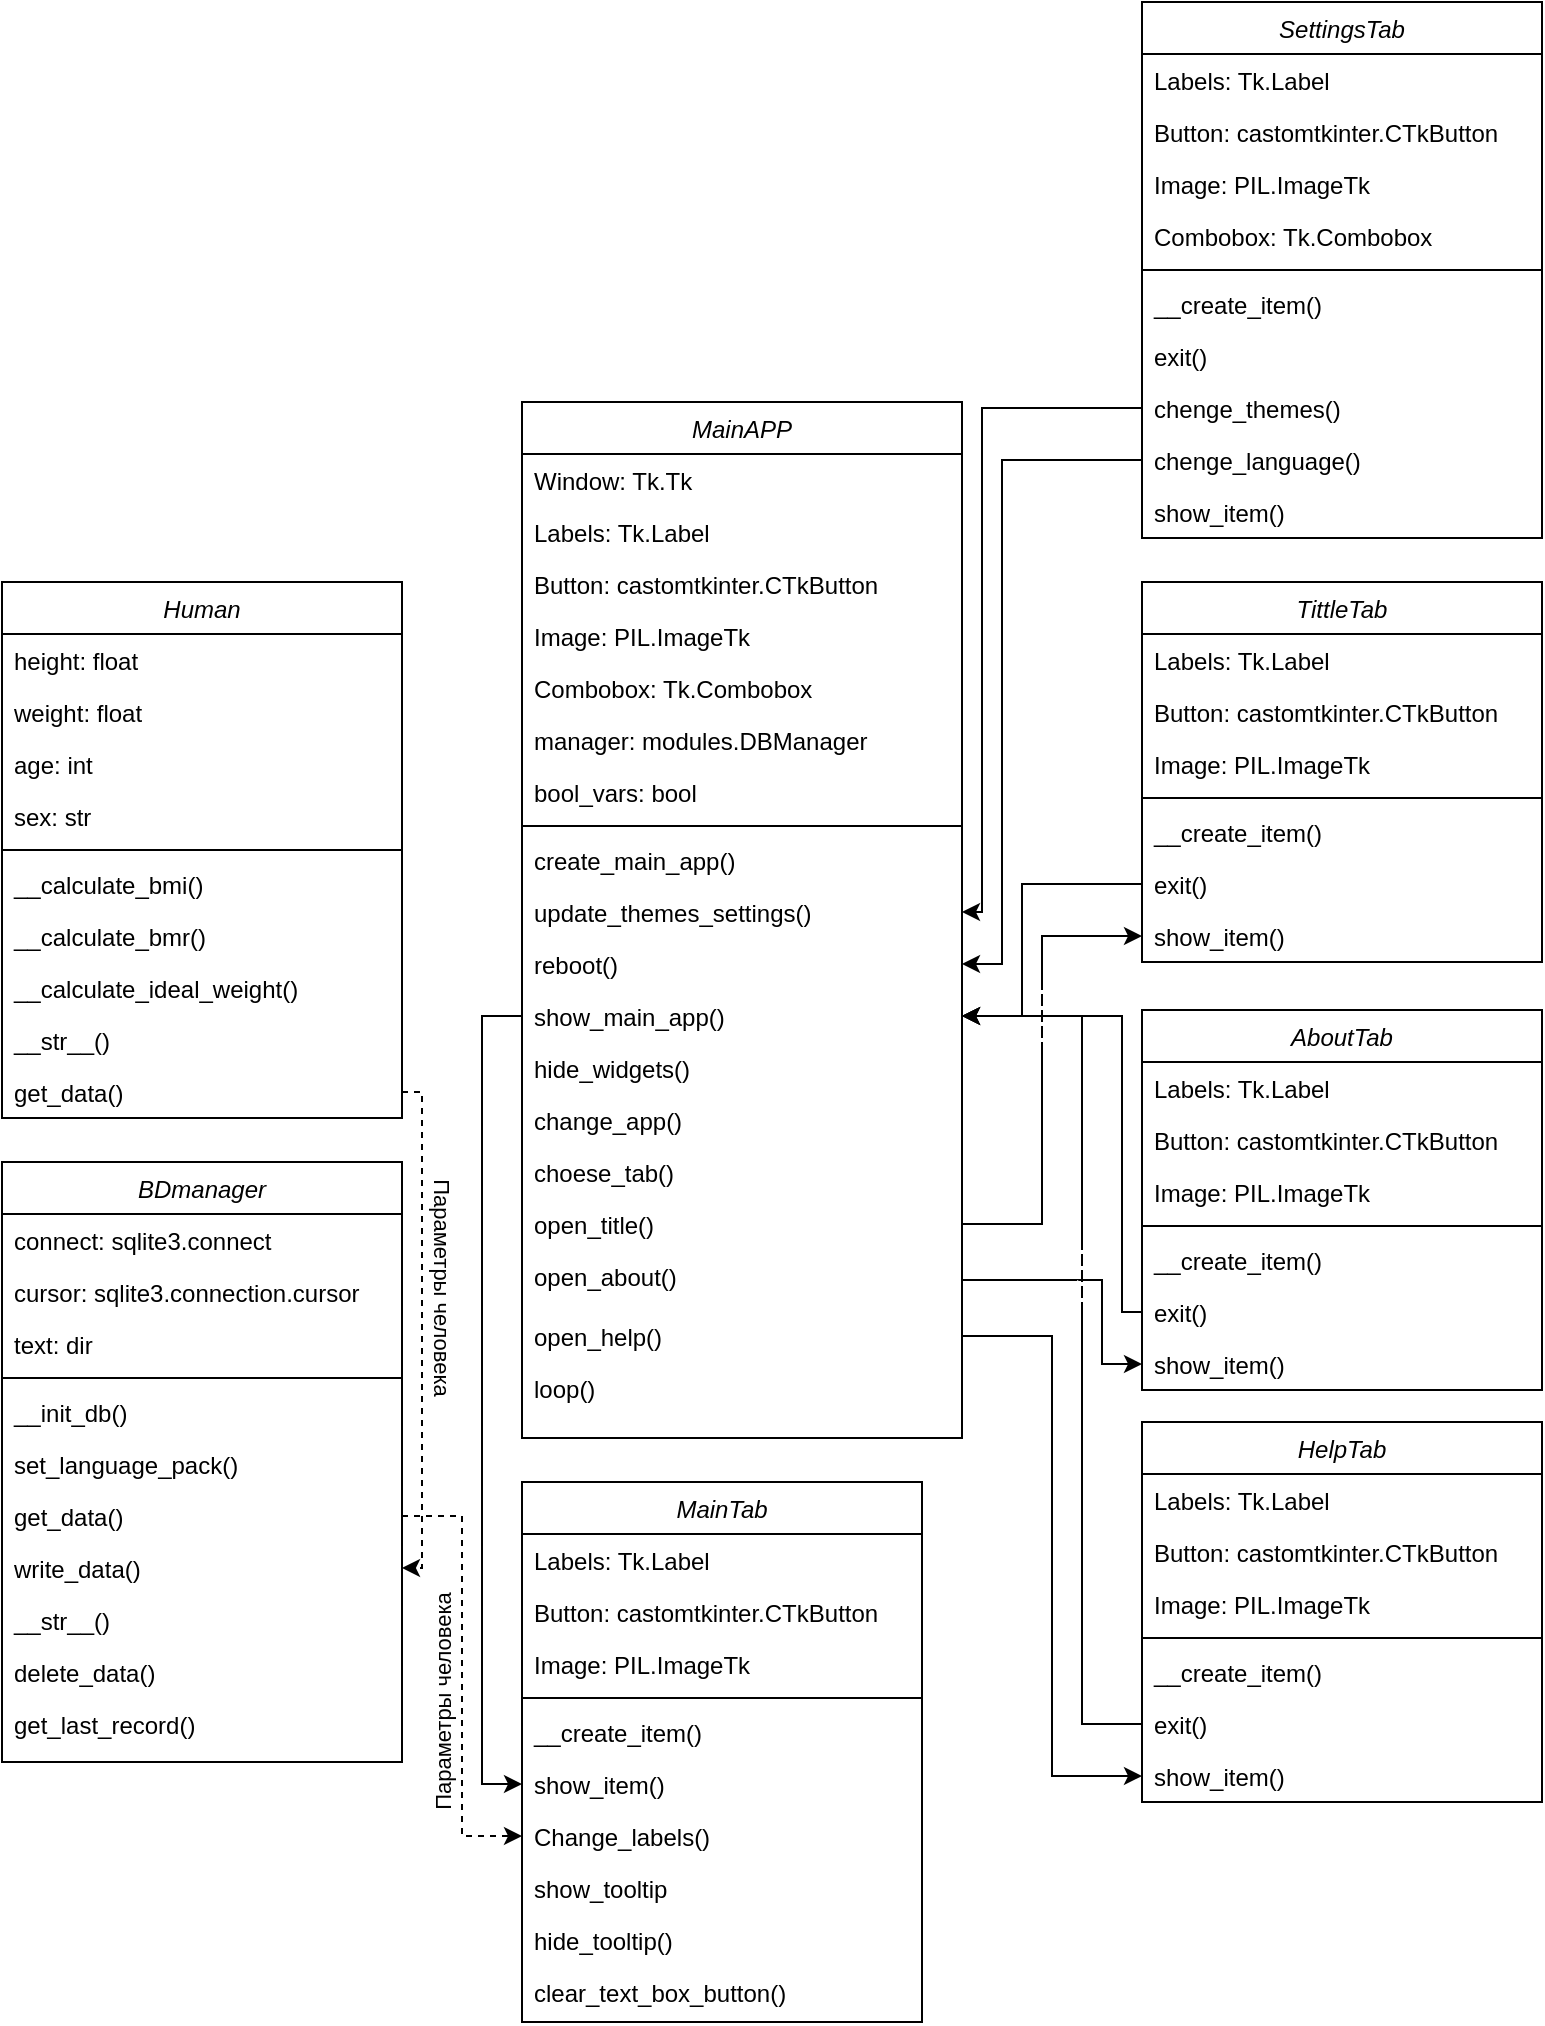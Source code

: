 <mxfile version="24.2.5" type="device">
  <diagram id="C5RBs43oDa-KdzZeNtuy" name="Page-1">
    <mxGraphModel dx="1083" dy="1849" grid="1" gridSize="10" guides="1" tooltips="1" connect="1" arrows="1" fold="1" page="1" pageScale="1" pageWidth="827" pageHeight="1169" math="0" shadow="0">
      <root>
        <mxCell id="WIyWlLk6GJQsqaUBKTNV-0" />
        <mxCell id="WIyWlLk6GJQsqaUBKTNV-1" parent="WIyWlLk6GJQsqaUBKTNV-0" />
        <mxCell id="zkfFHV4jXpPFQw0GAbJ--0" value="MainAPP" style="swimlane;fontStyle=2;align=center;verticalAlign=top;childLayout=stackLayout;horizontal=1;startSize=26;horizontalStack=0;resizeParent=1;resizeLast=0;collapsible=1;marginBottom=0;rounded=0;shadow=0;strokeWidth=1;" parent="WIyWlLk6GJQsqaUBKTNV-1" vertex="1">
          <mxGeometry x="260" width="220" height="518" as="geometry">
            <mxRectangle x="230" y="140" width="160" height="26" as="alternateBounds" />
          </mxGeometry>
        </mxCell>
        <mxCell id="zkfFHV4jXpPFQw0GAbJ--1" value="Window: Tk.Tk" style="text;align=left;verticalAlign=top;spacingLeft=4;spacingRight=4;overflow=hidden;rotatable=0;points=[[0,0.5],[1,0.5]];portConstraint=eastwest;" parent="zkfFHV4jXpPFQw0GAbJ--0" vertex="1">
          <mxGeometry y="26" width="220" height="26" as="geometry" />
        </mxCell>
        <mxCell id="eaKdndwy3galKlXVR0xb-123" value="Labels: Tk.Label" style="text;align=left;verticalAlign=top;spacingLeft=4;spacingRight=4;overflow=hidden;rotatable=0;points=[[0,0.5],[1,0.5]];portConstraint=eastwest;" vertex="1" parent="zkfFHV4jXpPFQw0GAbJ--0">
          <mxGeometry y="52" width="220" height="26" as="geometry" />
        </mxCell>
        <mxCell id="eaKdndwy3galKlXVR0xb-122" value="Button: castomtkinter.CTkButton" style="text;align=left;verticalAlign=top;spacingLeft=4;spacingRight=4;overflow=hidden;rotatable=0;points=[[0,0.5],[1,0.5]];portConstraint=eastwest;rounded=0;shadow=0;html=0;" vertex="1" parent="zkfFHV4jXpPFQw0GAbJ--0">
          <mxGeometry y="78" width="220" height="26" as="geometry" />
        </mxCell>
        <mxCell id="eaKdndwy3galKlXVR0xb-121" value="Image: PIL.ImageTk&#xa;" style="text;align=left;verticalAlign=top;spacingLeft=4;spacingRight=4;overflow=hidden;rotatable=0;points=[[0,0.5],[1,0.5]];portConstraint=eastwest;rounded=0;shadow=0;html=0;" vertex="1" parent="zkfFHV4jXpPFQw0GAbJ--0">
          <mxGeometry y="104" width="220" height="26" as="geometry" />
        </mxCell>
        <mxCell id="zkfFHV4jXpPFQw0GAbJ--3" value="Combobox: Tk.Combobox" style="text;align=left;verticalAlign=top;spacingLeft=4;spacingRight=4;overflow=hidden;rotatable=0;points=[[0,0.5],[1,0.5]];portConstraint=eastwest;rounded=0;shadow=0;html=0;" parent="zkfFHV4jXpPFQw0GAbJ--0" vertex="1">
          <mxGeometry y="130" width="220" height="26" as="geometry" />
        </mxCell>
        <mxCell id="eaKdndwy3galKlXVR0xb-124" value="manager: modules.DBManager" style="text;align=left;verticalAlign=top;spacingLeft=4;spacingRight=4;overflow=hidden;rotatable=0;points=[[0,0.5],[1,0.5]];portConstraint=eastwest;rounded=0;shadow=0;html=0;" vertex="1" parent="zkfFHV4jXpPFQw0GAbJ--0">
          <mxGeometry y="156" width="220" height="26" as="geometry" />
        </mxCell>
        <mxCell id="eaKdndwy3galKlXVR0xb-125" value="bool_vars: bool" style="text;align=left;verticalAlign=top;spacingLeft=4;spacingRight=4;overflow=hidden;rotatable=0;points=[[0,0.5],[1,0.5]];portConstraint=eastwest;rounded=0;shadow=0;html=0;" vertex="1" parent="zkfFHV4jXpPFQw0GAbJ--0">
          <mxGeometry y="182" width="220" height="26" as="geometry" />
        </mxCell>
        <mxCell id="zkfFHV4jXpPFQw0GAbJ--4" value="" style="line;html=1;strokeWidth=1;align=left;verticalAlign=middle;spacingTop=-1;spacingLeft=3;spacingRight=3;rotatable=0;labelPosition=right;points=[];portConstraint=eastwest;" parent="zkfFHV4jXpPFQw0GAbJ--0" vertex="1">
          <mxGeometry y="208" width="220" height="8" as="geometry" />
        </mxCell>
        <mxCell id="zkfFHV4jXpPFQw0GAbJ--5" value="create_main_app()" style="text;align=left;verticalAlign=top;spacingLeft=4;spacingRight=4;overflow=hidden;rotatable=0;points=[[0,0.5],[1,0.5]];portConstraint=eastwest;" parent="zkfFHV4jXpPFQw0GAbJ--0" vertex="1">
          <mxGeometry y="216" width="220" height="26" as="geometry" />
        </mxCell>
        <mxCell id="eaKdndwy3galKlXVR0xb-64" value="update_themes_settings()" style="text;align=left;verticalAlign=top;spacingLeft=4;spacingRight=4;overflow=hidden;rotatable=0;points=[[0,0.5],[1,0.5]];portConstraint=eastwest;" vertex="1" parent="zkfFHV4jXpPFQw0GAbJ--0">
          <mxGeometry y="242" width="220" height="26" as="geometry" />
        </mxCell>
        <mxCell id="eaKdndwy3galKlXVR0xb-66" value="reboot()" style="text;align=left;verticalAlign=top;spacingLeft=4;spacingRight=4;overflow=hidden;rotatable=0;points=[[0,0.5],[1,0.5]];portConstraint=eastwest;" vertex="1" parent="zkfFHV4jXpPFQw0GAbJ--0">
          <mxGeometry y="268" width="220" height="26" as="geometry" />
        </mxCell>
        <mxCell id="eaKdndwy3galKlXVR0xb-63" value="show_main_app()" style="text;align=left;verticalAlign=top;spacingLeft=4;spacingRight=4;overflow=hidden;rotatable=0;points=[[0,0.5],[1,0.5]];portConstraint=eastwest;" vertex="1" parent="zkfFHV4jXpPFQw0GAbJ--0">
          <mxGeometry y="294" width="220" height="26" as="geometry" />
        </mxCell>
        <mxCell id="eaKdndwy3galKlXVR0xb-65" value="hide_widgets()" style="text;align=left;verticalAlign=top;spacingLeft=4;spacingRight=4;overflow=hidden;rotatable=0;points=[[0,0.5],[1,0.5]];portConstraint=eastwest;" vertex="1" parent="zkfFHV4jXpPFQw0GAbJ--0">
          <mxGeometry y="320" width="220" height="26" as="geometry" />
        </mxCell>
        <mxCell id="eaKdndwy3galKlXVR0xb-67" value="change_app()" style="text;align=left;verticalAlign=top;spacingLeft=4;spacingRight=4;overflow=hidden;rotatable=0;points=[[0,0.5],[1,0.5]];portConstraint=eastwest;" vertex="1" parent="zkfFHV4jXpPFQw0GAbJ--0">
          <mxGeometry y="346" width="220" height="26" as="geometry" />
        </mxCell>
        <mxCell id="eaKdndwy3galKlXVR0xb-68" value="choese_tab()" style="text;align=left;verticalAlign=top;spacingLeft=4;spacingRight=4;overflow=hidden;rotatable=0;points=[[0,0.5],[1,0.5]];portConstraint=eastwest;" vertex="1" parent="zkfFHV4jXpPFQw0GAbJ--0">
          <mxGeometry y="372" width="220" height="26" as="geometry" />
        </mxCell>
        <mxCell id="eaKdndwy3galKlXVR0xb-69" value="open_title()" style="text;align=left;verticalAlign=top;spacingLeft=4;spacingRight=4;overflow=hidden;rotatable=0;points=[[0,0.5],[1,0.5]];portConstraint=eastwest;" vertex="1" parent="zkfFHV4jXpPFQw0GAbJ--0">
          <mxGeometry y="398" width="220" height="26" as="geometry" />
        </mxCell>
        <mxCell id="eaKdndwy3galKlXVR0xb-70" value="open_about()" style="text;align=left;verticalAlign=top;spacingLeft=4;spacingRight=4;overflow=hidden;rotatable=0;points=[[0,0.5],[1,0.5]];portConstraint=eastwest;" vertex="1" parent="zkfFHV4jXpPFQw0GAbJ--0">
          <mxGeometry y="424" width="220" height="30" as="geometry" />
        </mxCell>
        <mxCell id="eaKdndwy3galKlXVR0xb-71" value="open_help()" style="text;align=left;verticalAlign=top;spacingLeft=4;spacingRight=4;overflow=hidden;rotatable=0;points=[[0,0.5],[1,0.5]];portConstraint=eastwest;" vertex="1" parent="zkfFHV4jXpPFQw0GAbJ--0">
          <mxGeometry y="454" width="220" height="26" as="geometry" />
        </mxCell>
        <mxCell id="eaKdndwy3galKlXVR0xb-72" value="loop()" style="text;align=left;verticalAlign=top;spacingLeft=4;spacingRight=4;overflow=hidden;rotatable=0;points=[[0,0.5],[1,0.5]];portConstraint=eastwest;" vertex="1" parent="zkfFHV4jXpPFQw0GAbJ--0">
          <mxGeometry y="480" width="220" height="26" as="geometry" />
        </mxCell>
        <mxCell id="eaKdndwy3galKlXVR0xb-18" value="AboutTab&#xa;" style="swimlane;fontStyle=2;align=center;verticalAlign=top;childLayout=stackLayout;horizontal=1;startSize=26;horizontalStack=0;resizeParent=1;resizeLast=0;collapsible=1;marginBottom=0;rounded=0;shadow=0;strokeWidth=1;" vertex="1" parent="WIyWlLk6GJQsqaUBKTNV-1">
          <mxGeometry x="570" y="304" width="200" height="190" as="geometry">
            <mxRectangle x="230" y="140" width="160" height="26" as="alternateBounds" />
          </mxGeometry>
        </mxCell>
        <mxCell id="eaKdndwy3galKlXVR0xb-19" value="Labels: Tk.Label" style="text;align=left;verticalAlign=top;spacingLeft=4;spacingRight=4;overflow=hidden;rotatable=0;points=[[0,0.5],[1,0.5]];portConstraint=eastwest;" vertex="1" parent="eaKdndwy3galKlXVR0xb-18">
          <mxGeometry y="26" width="200" height="26" as="geometry" />
        </mxCell>
        <mxCell id="eaKdndwy3galKlXVR0xb-20" value="Button: castomtkinter.CTkButton" style="text;align=left;verticalAlign=top;spacingLeft=4;spacingRight=4;overflow=hidden;rotatable=0;points=[[0,0.5],[1,0.5]];portConstraint=eastwest;rounded=0;shadow=0;html=0;" vertex="1" parent="eaKdndwy3galKlXVR0xb-18">
          <mxGeometry y="52" width="200" height="26" as="geometry" />
        </mxCell>
        <mxCell id="eaKdndwy3galKlXVR0xb-21" value="Image: PIL.ImageTk&#xa;" style="text;align=left;verticalAlign=top;spacingLeft=4;spacingRight=4;overflow=hidden;rotatable=0;points=[[0,0.5],[1,0.5]];portConstraint=eastwest;rounded=0;shadow=0;html=0;" vertex="1" parent="eaKdndwy3galKlXVR0xb-18">
          <mxGeometry y="78" width="200" height="26" as="geometry" />
        </mxCell>
        <mxCell id="eaKdndwy3galKlXVR0xb-22" value="" style="line;html=1;strokeWidth=1;align=left;verticalAlign=middle;spacingTop=-1;spacingLeft=3;spacingRight=3;rotatable=0;labelPosition=right;points=[];portConstraint=eastwest;" vertex="1" parent="eaKdndwy3galKlXVR0xb-18">
          <mxGeometry y="104" width="200" height="8" as="geometry" />
        </mxCell>
        <mxCell id="eaKdndwy3galKlXVR0xb-23" value="__create_item()" style="text;align=left;verticalAlign=top;spacingLeft=4;spacingRight=4;overflow=hidden;rotatable=0;points=[[0,0.5],[1,0.5]];portConstraint=eastwest;" vertex="1" parent="eaKdndwy3galKlXVR0xb-18">
          <mxGeometry y="112" width="200" height="26" as="geometry" />
        </mxCell>
        <mxCell id="eaKdndwy3galKlXVR0xb-32" value="exit()" style="text;align=left;verticalAlign=top;spacingLeft=4;spacingRight=4;overflow=hidden;rotatable=0;points=[[0,0.5],[1,0.5]];portConstraint=eastwest;" vertex="1" parent="eaKdndwy3galKlXVR0xb-18">
          <mxGeometry y="138" width="200" height="26" as="geometry" />
        </mxCell>
        <mxCell id="eaKdndwy3galKlXVR0xb-30" value="show_item()" style="text;align=left;verticalAlign=top;spacingLeft=4;spacingRight=4;overflow=hidden;rotatable=0;points=[[0,0.5],[1,0.5]];portConstraint=eastwest;" vertex="1" parent="eaKdndwy3galKlXVR0xb-18">
          <mxGeometry y="164" width="200" height="26" as="geometry" />
        </mxCell>
        <mxCell id="eaKdndwy3galKlXVR0xb-33" value="HelpTab" style="swimlane;fontStyle=2;align=center;verticalAlign=top;childLayout=stackLayout;horizontal=1;startSize=26;horizontalStack=0;resizeParent=1;resizeLast=0;collapsible=1;marginBottom=0;rounded=0;shadow=0;strokeWidth=1;" vertex="1" parent="WIyWlLk6GJQsqaUBKTNV-1">
          <mxGeometry x="570" y="510" width="200" height="190" as="geometry">
            <mxRectangle x="230" y="140" width="160" height="26" as="alternateBounds" />
          </mxGeometry>
        </mxCell>
        <mxCell id="eaKdndwy3galKlXVR0xb-34" value="Labels: Tk.Label" style="text;align=left;verticalAlign=top;spacingLeft=4;spacingRight=4;overflow=hidden;rotatable=0;points=[[0,0.5],[1,0.5]];portConstraint=eastwest;" vertex="1" parent="eaKdndwy3galKlXVR0xb-33">
          <mxGeometry y="26" width="200" height="26" as="geometry" />
        </mxCell>
        <mxCell id="eaKdndwy3galKlXVR0xb-35" value="Button: castomtkinter.CTkButton" style="text;align=left;verticalAlign=top;spacingLeft=4;spacingRight=4;overflow=hidden;rotatable=0;points=[[0,0.5],[1,0.5]];portConstraint=eastwest;rounded=0;shadow=0;html=0;" vertex="1" parent="eaKdndwy3galKlXVR0xb-33">
          <mxGeometry y="52" width="200" height="26" as="geometry" />
        </mxCell>
        <mxCell id="eaKdndwy3galKlXVR0xb-36" value="Image: PIL.ImageTk&#xa;" style="text;align=left;verticalAlign=top;spacingLeft=4;spacingRight=4;overflow=hidden;rotatable=0;points=[[0,0.5],[1,0.5]];portConstraint=eastwest;rounded=0;shadow=0;html=0;" vertex="1" parent="eaKdndwy3galKlXVR0xb-33">
          <mxGeometry y="78" width="200" height="26" as="geometry" />
        </mxCell>
        <mxCell id="eaKdndwy3galKlXVR0xb-37" value="" style="line;html=1;strokeWidth=1;align=left;verticalAlign=middle;spacingTop=-1;spacingLeft=3;spacingRight=3;rotatable=0;labelPosition=right;points=[];portConstraint=eastwest;" vertex="1" parent="eaKdndwy3galKlXVR0xb-33">
          <mxGeometry y="104" width="200" height="8" as="geometry" />
        </mxCell>
        <mxCell id="eaKdndwy3galKlXVR0xb-38" value="__create_item()" style="text;align=left;verticalAlign=top;spacingLeft=4;spacingRight=4;overflow=hidden;rotatable=0;points=[[0,0.5],[1,0.5]];portConstraint=eastwest;" vertex="1" parent="eaKdndwy3galKlXVR0xb-33">
          <mxGeometry y="112" width="200" height="26" as="geometry" />
        </mxCell>
        <mxCell id="eaKdndwy3galKlXVR0xb-40" value="exit()" style="text;align=left;verticalAlign=top;spacingLeft=4;spacingRight=4;overflow=hidden;rotatable=0;points=[[0,0.5],[1,0.5]];portConstraint=eastwest;" vertex="1" parent="eaKdndwy3galKlXVR0xb-33">
          <mxGeometry y="138" width="200" height="26" as="geometry" />
        </mxCell>
        <mxCell id="eaKdndwy3galKlXVR0xb-39" value="show_item()" style="text;align=left;verticalAlign=top;spacingLeft=4;spacingRight=4;overflow=hidden;rotatable=0;points=[[0,0.5],[1,0.5]];portConstraint=eastwest;" vertex="1" parent="eaKdndwy3galKlXVR0xb-33">
          <mxGeometry y="164" width="200" height="26" as="geometry" />
        </mxCell>
        <mxCell id="eaKdndwy3galKlXVR0xb-41" value="TittleTab" style="swimlane;fontStyle=2;align=center;verticalAlign=top;childLayout=stackLayout;horizontal=1;startSize=26;horizontalStack=0;resizeParent=1;resizeLast=0;collapsible=1;marginBottom=0;rounded=0;shadow=0;strokeWidth=1;" vertex="1" parent="WIyWlLk6GJQsqaUBKTNV-1">
          <mxGeometry x="570" y="90" width="200" height="190" as="geometry">
            <mxRectangle x="230" y="140" width="160" height="26" as="alternateBounds" />
          </mxGeometry>
        </mxCell>
        <mxCell id="eaKdndwy3galKlXVR0xb-42" value="Labels: Tk.Label" style="text;align=left;verticalAlign=top;spacingLeft=4;spacingRight=4;overflow=hidden;rotatable=0;points=[[0,0.5],[1,0.5]];portConstraint=eastwest;" vertex="1" parent="eaKdndwy3galKlXVR0xb-41">
          <mxGeometry y="26" width="200" height="26" as="geometry" />
        </mxCell>
        <mxCell id="eaKdndwy3galKlXVR0xb-43" value="Button: castomtkinter.CTkButton" style="text;align=left;verticalAlign=top;spacingLeft=4;spacingRight=4;overflow=hidden;rotatable=0;points=[[0,0.5],[1,0.5]];portConstraint=eastwest;rounded=0;shadow=0;html=0;" vertex="1" parent="eaKdndwy3galKlXVR0xb-41">
          <mxGeometry y="52" width="200" height="26" as="geometry" />
        </mxCell>
        <mxCell id="eaKdndwy3galKlXVR0xb-44" value="Image: PIL.ImageTk&#xa;" style="text;align=left;verticalAlign=top;spacingLeft=4;spacingRight=4;overflow=hidden;rotatable=0;points=[[0,0.5],[1,0.5]];portConstraint=eastwest;rounded=0;shadow=0;html=0;" vertex="1" parent="eaKdndwy3galKlXVR0xb-41">
          <mxGeometry y="78" width="200" height="26" as="geometry" />
        </mxCell>
        <mxCell id="eaKdndwy3galKlXVR0xb-45" value="" style="line;html=1;strokeWidth=1;align=left;verticalAlign=middle;spacingTop=-1;spacingLeft=3;spacingRight=3;rotatable=0;labelPosition=right;points=[];portConstraint=eastwest;" vertex="1" parent="eaKdndwy3galKlXVR0xb-41">
          <mxGeometry y="104" width="200" height="8" as="geometry" />
        </mxCell>
        <mxCell id="eaKdndwy3galKlXVR0xb-46" value="__create_item()" style="text;align=left;verticalAlign=top;spacingLeft=4;spacingRight=4;overflow=hidden;rotatable=0;points=[[0,0.5],[1,0.5]];portConstraint=eastwest;" vertex="1" parent="eaKdndwy3galKlXVR0xb-41">
          <mxGeometry y="112" width="200" height="26" as="geometry" />
        </mxCell>
        <mxCell id="eaKdndwy3galKlXVR0xb-48" value="exit()" style="text;align=left;verticalAlign=top;spacingLeft=4;spacingRight=4;overflow=hidden;rotatable=0;points=[[0,0.5],[1,0.5]];portConstraint=eastwest;" vertex="1" parent="eaKdndwy3galKlXVR0xb-41">
          <mxGeometry y="138" width="200" height="26" as="geometry" />
        </mxCell>
        <mxCell id="eaKdndwy3galKlXVR0xb-47" value="show_item()" style="text;align=left;verticalAlign=top;spacingLeft=4;spacingRight=4;overflow=hidden;rotatable=0;points=[[0,0.5],[1,0.5]];portConstraint=eastwest;" vertex="1" parent="eaKdndwy3galKlXVR0xb-41">
          <mxGeometry y="164" width="200" height="26" as="geometry" />
        </mxCell>
        <mxCell id="eaKdndwy3galKlXVR0xb-49" value="MainTab&#xa;" style="swimlane;fontStyle=2;align=center;verticalAlign=top;childLayout=stackLayout;horizontal=1;startSize=26;horizontalStack=0;resizeParent=1;resizeLast=0;collapsible=1;marginBottom=0;rounded=0;shadow=0;strokeWidth=1;" vertex="1" parent="WIyWlLk6GJQsqaUBKTNV-1">
          <mxGeometry x="260" y="540" width="200" height="270" as="geometry">
            <mxRectangle x="230" y="140" width="160" height="26" as="alternateBounds" />
          </mxGeometry>
        </mxCell>
        <mxCell id="eaKdndwy3galKlXVR0xb-50" value="Labels: Tk.Label" style="text;align=left;verticalAlign=top;spacingLeft=4;spacingRight=4;overflow=hidden;rotatable=0;points=[[0,0.5],[1,0.5]];portConstraint=eastwest;" vertex="1" parent="eaKdndwy3galKlXVR0xb-49">
          <mxGeometry y="26" width="200" height="26" as="geometry" />
        </mxCell>
        <mxCell id="eaKdndwy3galKlXVR0xb-51" value="Button: castomtkinter.CTkButton" style="text;align=left;verticalAlign=top;spacingLeft=4;spacingRight=4;overflow=hidden;rotatable=0;points=[[0,0.5],[1,0.5]];portConstraint=eastwest;rounded=0;shadow=0;html=0;" vertex="1" parent="eaKdndwy3galKlXVR0xb-49">
          <mxGeometry y="52" width="200" height="26" as="geometry" />
        </mxCell>
        <mxCell id="eaKdndwy3galKlXVR0xb-52" value="Image: PIL.ImageTk&#xa;" style="text;align=left;verticalAlign=top;spacingLeft=4;spacingRight=4;overflow=hidden;rotatable=0;points=[[0,0.5],[1,0.5]];portConstraint=eastwest;rounded=0;shadow=0;html=0;" vertex="1" parent="eaKdndwy3galKlXVR0xb-49">
          <mxGeometry y="78" width="200" height="26" as="geometry" />
        </mxCell>
        <mxCell id="eaKdndwy3galKlXVR0xb-53" value="" style="line;html=1;strokeWidth=1;align=left;verticalAlign=middle;spacingTop=-1;spacingLeft=3;spacingRight=3;rotatable=0;labelPosition=right;points=[];portConstraint=eastwest;" vertex="1" parent="eaKdndwy3galKlXVR0xb-49">
          <mxGeometry y="104" width="200" height="8" as="geometry" />
        </mxCell>
        <mxCell id="eaKdndwy3galKlXVR0xb-54" value="__create_item()" style="text;align=left;verticalAlign=top;spacingLeft=4;spacingRight=4;overflow=hidden;rotatable=0;points=[[0,0.5],[1,0.5]];portConstraint=eastwest;" vertex="1" parent="eaKdndwy3galKlXVR0xb-49">
          <mxGeometry y="112" width="200" height="26" as="geometry" />
        </mxCell>
        <mxCell id="eaKdndwy3galKlXVR0xb-55" value="show_item()" style="text;align=left;verticalAlign=top;spacingLeft=4;spacingRight=4;overflow=hidden;rotatable=0;points=[[0,0.5],[1,0.5]];portConstraint=eastwest;" vertex="1" parent="eaKdndwy3galKlXVR0xb-49">
          <mxGeometry y="138" width="200" height="26" as="geometry" />
        </mxCell>
        <mxCell id="eaKdndwy3galKlXVR0xb-57" value="Change_labels()&#xa;" style="text;align=left;verticalAlign=top;spacingLeft=4;spacingRight=4;overflow=hidden;rotatable=0;points=[[0,0.5],[1,0.5]];portConstraint=eastwest;" vertex="1" parent="eaKdndwy3galKlXVR0xb-49">
          <mxGeometry y="164" width="200" height="26" as="geometry" />
        </mxCell>
        <mxCell id="eaKdndwy3galKlXVR0xb-58" value="show_tooltip" style="text;align=left;verticalAlign=top;spacingLeft=4;spacingRight=4;overflow=hidden;rotatable=0;points=[[0,0.5],[1,0.5]];portConstraint=eastwest;" vertex="1" parent="eaKdndwy3galKlXVR0xb-49">
          <mxGeometry y="190" width="200" height="26" as="geometry" />
        </mxCell>
        <mxCell id="eaKdndwy3galKlXVR0xb-59" value="hide_tooltip()&#xa;" style="text;align=left;verticalAlign=top;spacingLeft=4;spacingRight=4;overflow=hidden;rotatable=0;points=[[0,0.5],[1,0.5]];portConstraint=eastwest;" vertex="1" parent="eaKdndwy3galKlXVR0xb-49">
          <mxGeometry y="216" width="200" height="26" as="geometry" />
        </mxCell>
        <mxCell id="eaKdndwy3galKlXVR0xb-60" value="clear_text_box_button()&#xa;" style="text;align=left;verticalAlign=top;spacingLeft=4;spacingRight=4;overflow=hidden;rotatable=0;points=[[0,0.5],[1,0.5]];portConstraint=eastwest;" vertex="1" parent="eaKdndwy3galKlXVR0xb-49">
          <mxGeometry y="242" width="200" height="26" as="geometry" />
        </mxCell>
        <mxCell id="eaKdndwy3galKlXVR0xb-78" style="edgeStyle=orthogonalEdgeStyle;rounded=0;orthogonalLoop=1;jettySize=auto;html=1;exitX=0;exitY=0.5;exitDx=0;exitDy=0;entryX=0;entryY=0.5;entryDx=0;entryDy=0;" edge="1" parent="WIyWlLk6GJQsqaUBKTNV-1" source="eaKdndwy3galKlXVR0xb-63" target="eaKdndwy3galKlXVR0xb-55">
          <mxGeometry relative="1" as="geometry" />
        </mxCell>
        <mxCell id="eaKdndwy3galKlXVR0xb-84" style="edgeStyle=orthogonalEdgeStyle;rounded=0;orthogonalLoop=1;jettySize=auto;html=1;exitX=1;exitY=0.5;exitDx=0;exitDy=0;entryX=0;entryY=0.5;entryDx=0;entryDy=0;" edge="1" parent="WIyWlLk6GJQsqaUBKTNV-1" source="eaKdndwy3galKlXVR0xb-71" target="eaKdndwy3galKlXVR0xb-39">
          <mxGeometry relative="1" as="geometry" />
        </mxCell>
        <mxCell id="eaKdndwy3galKlXVR0xb-93" style="edgeStyle=orthogonalEdgeStyle;rounded=0;orthogonalLoop=1;jettySize=auto;html=1;exitX=1;exitY=0.5;exitDx=0;exitDy=0;entryX=0;entryY=0.5;entryDx=0;entryDy=0;" edge="1" parent="WIyWlLk6GJQsqaUBKTNV-1" source="eaKdndwy3galKlXVR0xb-70" target="eaKdndwy3galKlXVR0xb-30">
          <mxGeometry relative="1" as="geometry">
            <Array as="points">
              <mxPoint x="550" y="439" />
              <mxPoint x="550" y="481" />
            </Array>
          </mxGeometry>
        </mxCell>
        <mxCell id="eaKdndwy3galKlXVR0xb-101" value="" style="endArrow=none;dashed=1;html=1;dashPattern=1 3;strokeWidth=2;rounded=0;strokeColor=#ffffff;" edge="1" parent="WIyWlLk6GJQsqaUBKTNV-1">
          <mxGeometry width="50" height="50" relative="1" as="geometry">
            <mxPoint x="520" y="336" as="sourcePoint" />
            <mxPoint x="520" y="306" as="targetPoint" />
          </mxGeometry>
        </mxCell>
        <mxCell id="eaKdndwy3galKlXVR0xb-102" value="" style="endArrow=none;dashed=1;html=1;dashPattern=1 3;strokeWidth=2;rounded=0;strokeColor=#ffffff;" edge="1" parent="WIyWlLk6GJQsqaUBKTNV-1">
          <mxGeometry width="50" height="50" relative="1" as="geometry">
            <mxPoint x="540" y="468" as="sourcePoint" />
            <mxPoint x="540" y="438" as="targetPoint" />
            <Array as="points">
              <mxPoint x="530" y="450" />
            </Array>
          </mxGeometry>
        </mxCell>
        <mxCell id="eaKdndwy3galKlXVR0xb-112" value="SettingsTab" style="swimlane;fontStyle=2;align=center;verticalAlign=top;childLayout=stackLayout;horizontal=1;startSize=26;horizontalStack=0;resizeParent=1;resizeLast=0;collapsible=1;marginBottom=0;rounded=0;shadow=0;strokeWidth=1;" vertex="1" parent="WIyWlLk6GJQsqaUBKTNV-1">
          <mxGeometry x="570" y="-200" width="200" height="268" as="geometry">
            <mxRectangle x="230" y="140" width="160" height="26" as="alternateBounds" />
          </mxGeometry>
        </mxCell>
        <mxCell id="eaKdndwy3galKlXVR0xb-113" value="Labels: Tk.Label" style="text;align=left;verticalAlign=top;spacingLeft=4;spacingRight=4;overflow=hidden;rotatable=0;points=[[0,0.5],[1,0.5]];portConstraint=eastwest;" vertex="1" parent="eaKdndwy3galKlXVR0xb-112">
          <mxGeometry y="26" width="200" height="26" as="geometry" />
        </mxCell>
        <mxCell id="eaKdndwy3galKlXVR0xb-114" value="Button: castomtkinter.CTkButton" style="text;align=left;verticalAlign=top;spacingLeft=4;spacingRight=4;overflow=hidden;rotatable=0;points=[[0,0.5],[1,0.5]];portConstraint=eastwest;rounded=0;shadow=0;html=0;" vertex="1" parent="eaKdndwy3galKlXVR0xb-112">
          <mxGeometry y="52" width="200" height="26" as="geometry" />
        </mxCell>
        <mxCell id="eaKdndwy3galKlXVR0xb-115" value="Image: PIL.ImageTk&#xa;" style="text;align=left;verticalAlign=top;spacingLeft=4;spacingRight=4;overflow=hidden;rotatable=0;points=[[0,0.5],[1,0.5]];portConstraint=eastwest;rounded=0;shadow=0;html=0;" vertex="1" parent="eaKdndwy3galKlXVR0xb-112">
          <mxGeometry y="78" width="200" height="26" as="geometry" />
        </mxCell>
        <mxCell id="eaKdndwy3galKlXVR0xb-134" value="Combobox: Tk.Combobox" style="text;align=left;verticalAlign=top;spacingLeft=4;spacingRight=4;overflow=hidden;rotatable=0;points=[[0,0.5],[1,0.5]];portConstraint=eastwest;rounded=0;shadow=0;html=0;" vertex="1" parent="eaKdndwy3galKlXVR0xb-112">
          <mxGeometry y="104" width="200" height="26" as="geometry" />
        </mxCell>
        <mxCell id="eaKdndwy3galKlXVR0xb-116" value="" style="line;html=1;strokeWidth=1;align=left;verticalAlign=middle;spacingTop=-1;spacingLeft=3;spacingRight=3;rotatable=0;labelPosition=right;points=[];portConstraint=eastwest;" vertex="1" parent="eaKdndwy3galKlXVR0xb-112">
          <mxGeometry y="130" width="200" height="8" as="geometry" />
        </mxCell>
        <mxCell id="eaKdndwy3galKlXVR0xb-117" value="__create_item()" style="text;align=left;verticalAlign=top;spacingLeft=4;spacingRight=4;overflow=hidden;rotatable=0;points=[[0,0.5],[1,0.5]];portConstraint=eastwest;" vertex="1" parent="eaKdndwy3galKlXVR0xb-112">
          <mxGeometry y="138" width="200" height="26" as="geometry" />
        </mxCell>
        <mxCell id="eaKdndwy3galKlXVR0xb-119" value="exit()" style="text;align=left;verticalAlign=top;spacingLeft=4;spacingRight=4;overflow=hidden;rotatable=0;points=[[0,0.5],[1,0.5]];portConstraint=eastwest;" vertex="1" parent="eaKdndwy3galKlXVR0xb-112">
          <mxGeometry y="164" width="200" height="26" as="geometry" />
        </mxCell>
        <mxCell id="eaKdndwy3galKlXVR0xb-136" value="chenge_themes()" style="text;align=left;verticalAlign=top;spacingLeft=4;spacingRight=4;overflow=hidden;rotatable=0;points=[[0,0.5],[1,0.5]];portConstraint=eastwest;" vertex="1" parent="eaKdndwy3galKlXVR0xb-112">
          <mxGeometry y="190" width="200" height="26" as="geometry" />
        </mxCell>
        <mxCell id="eaKdndwy3galKlXVR0xb-135" value="chenge_language()" style="text;align=left;verticalAlign=top;spacingLeft=4;spacingRight=4;overflow=hidden;rotatable=0;points=[[0,0.5],[1,0.5]];portConstraint=eastwest;" vertex="1" parent="eaKdndwy3galKlXVR0xb-112">
          <mxGeometry y="216" width="200" height="26" as="geometry" />
        </mxCell>
        <mxCell id="eaKdndwy3galKlXVR0xb-120" value="show_item()" style="text;align=left;verticalAlign=top;spacingLeft=4;spacingRight=4;overflow=hidden;rotatable=0;points=[[0,0.5],[1,0.5]];portConstraint=eastwest;" vertex="1" parent="eaKdndwy3galKlXVR0xb-112">
          <mxGeometry y="242" width="200" height="26" as="geometry" />
        </mxCell>
        <mxCell id="eaKdndwy3galKlXVR0xb-126" style="edgeStyle=orthogonalEdgeStyle;rounded=0;orthogonalLoop=1;jettySize=auto;html=1;exitX=1;exitY=0.5;exitDx=0;exitDy=0;entryX=0;entryY=0.5;entryDx=0;entryDy=0;" edge="1" parent="WIyWlLk6GJQsqaUBKTNV-1" source="eaKdndwy3galKlXVR0xb-69" target="eaKdndwy3galKlXVR0xb-47">
          <mxGeometry relative="1" as="geometry">
            <Array as="points">
              <mxPoint x="520" y="411" />
              <mxPoint x="520" y="267" />
            </Array>
          </mxGeometry>
        </mxCell>
        <mxCell id="eaKdndwy3galKlXVR0xb-128" style="edgeStyle=orthogonalEdgeStyle;rounded=0;orthogonalLoop=1;jettySize=auto;html=1;exitX=0;exitY=0.5;exitDx=0;exitDy=0;entryX=1;entryY=0.5;entryDx=0;entryDy=0;" edge="1" parent="WIyWlLk6GJQsqaUBKTNV-1" source="eaKdndwy3galKlXVR0xb-32" target="eaKdndwy3galKlXVR0xb-63">
          <mxGeometry relative="1" as="geometry">
            <Array as="points">
              <mxPoint x="560" y="455" />
              <mxPoint x="560" y="307" />
            </Array>
          </mxGeometry>
        </mxCell>
        <mxCell id="eaKdndwy3galKlXVR0xb-129" style="edgeStyle=orthogonalEdgeStyle;rounded=0;orthogonalLoop=1;jettySize=auto;html=1;exitX=0;exitY=0.5;exitDx=0;exitDy=0;entryX=1;entryY=0.5;entryDx=0;entryDy=0;" edge="1" parent="WIyWlLk6GJQsqaUBKTNV-1" source="eaKdndwy3galKlXVR0xb-40" target="eaKdndwy3galKlXVR0xb-63">
          <mxGeometry relative="1" as="geometry">
            <Array as="points">
              <mxPoint x="540" y="661" />
              <mxPoint x="540" y="307" />
            </Array>
          </mxGeometry>
        </mxCell>
        <mxCell id="eaKdndwy3galKlXVR0xb-130" value="" style="endArrow=none;dashed=1;html=1;dashPattern=1 3;strokeWidth=2;rounded=0;strokeColor=#ffffff;" edge="1" parent="WIyWlLk6GJQsqaUBKTNV-1">
          <mxGeometry width="50" height="50" relative="1" as="geometry">
            <mxPoint x="510" y="380" as="sourcePoint" />
            <mxPoint x="510" y="350" as="targetPoint" />
          </mxGeometry>
        </mxCell>
        <mxCell id="eaKdndwy3galKlXVR0xb-131" value="" style="endArrow=none;dashed=1;html=1;dashPattern=1 3;strokeWidth=2;rounded=0;strokeColor=#ffffff;" edge="1" parent="WIyWlLk6GJQsqaUBKTNV-1">
          <mxGeometry width="50" height="50" relative="1" as="geometry">
            <mxPoint x="540" y="450" as="sourcePoint" />
            <mxPoint x="540" y="420" as="targetPoint" />
          </mxGeometry>
        </mxCell>
        <mxCell id="eaKdndwy3galKlXVR0xb-132" value="" style="endArrow=none;dashed=1;html=1;dashPattern=1 3;strokeWidth=2;rounded=0;strokeColor=#ffffff;" edge="1" parent="WIyWlLk6GJQsqaUBKTNV-1">
          <mxGeometry width="50" height="50" relative="1" as="geometry">
            <mxPoint x="520" y="320" as="sourcePoint" />
            <mxPoint x="520" y="290" as="targetPoint" />
          </mxGeometry>
        </mxCell>
        <mxCell id="eaKdndwy3galKlXVR0xb-133" style="edgeStyle=orthogonalEdgeStyle;rounded=0;orthogonalLoop=1;jettySize=auto;html=1;exitX=0;exitY=0.5;exitDx=0;exitDy=0;entryX=1;entryY=0.5;entryDx=0;entryDy=0;" edge="1" parent="WIyWlLk6GJQsqaUBKTNV-1" source="eaKdndwy3galKlXVR0xb-48" target="eaKdndwy3galKlXVR0xb-63">
          <mxGeometry relative="1" as="geometry">
            <Array as="points">
              <mxPoint x="510" y="241" />
              <mxPoint x="510" y="307" />
            </Array>
          </mxGeometry>
        </mxCell>
        <mxCell id="eaKdndwy3galKlXVR0xb-142" style="edgeStyle=orthogonalEdgeStyle;rounded=0;orthogonalLoop=1;jettySize=auto;html=1;exitX=0;exitY=0.5;exitDx=0;exitDy=0;entryX=1;entryY=0.5;entryDx=0;entryDy=0;" edge="1" parent="WIyWlLk6GJQsqaUBKTNV-1" source="eaKdndwy3galKlXVR0xb-135" target="eaKdndwy3galKlXVR0xb-66">
          <mxGeometry relative="1" as="geometry">
            <Array as="points">
              <mxPoint x="500" y="29" />
              <mxPoint x="500" y="281" />
            </Array>
          </mxGeometry>
        </mxCell>
        <mxCell id="eaKdndwy3galKlXVR0xb-143" style="edgeStyle=orthogonalEdgeStyle;rounded=0;orthogonalLoop=1;jettySize=auto;html=1;exitX=0;exitY=0.5;exitDx=0;exitDy=0;entryX=1;entryY=0.5;entryDx=0;entryDy=0;" edge="1" parent="WIyWlLk6GJQsqaUBKTNV-1" source="eaKdndwy3galKlXVR0xb-136" target="eaKdndwy3galKlXVR0xb-64">
          <mxGeometry relative="1" as="geometry">
            <Array as="points">
              <mxPoint x="490" y="3" />
              <mxPoint x="490" y="255" />
            </Array>
          </mxGeometry>
        </mxCell>
        <mxCell id="eaKdndwy3galKlXVR0xb-144" value="Human" style="swimlane;fontStyle=2;align=center;verticalAlign=top;childLayout=stackLayout;horizontal=1;startSize=26;horizontalStack=0;resizeParent=1;resizeLast=0;collapsible=1;marginBottom=0;rounded=0;shadow=0;strokeWidth=1;" vertex="1" parent="WIyWlLk6GJQsqaUBKTNV-1">
          <mxGeometry y="90" width="200" height="268" as="geometry">
            <mxRectangle x="230" y="140" width="160" height="26" as="alternateBounds" />
          </mxGeometry>
        </mxCell>
        <mxCell id="eaKdndwy3galKlXVR0xb-145" value="height: float" style="text;align=left;verticalAlign=top;spacingLeft=4;spacingRight=4;overflow=hidden;rotatable=0;points=[[0,0.5],[1,0.5]];portConstraint=eastwest;" vertex="1" parent="eaKdndwy3galKlXVR0xb-144">
          <mxGeometry y="26" width="200" height="26" as="geometry" />
        </mxCell>
        <mxCell id="eaKdndwy3galKlXVR0xb-146" value="weight: float" style="text;align=left;verticalAlign=top;spacingLeft=4;spacingRight=4;overflow=hidden;rotatable=0;points=[[0,0.5],[1,0.5]];portConstraint=eastwest;rounded=0;shadow=0;html=0;" vertex="1" parent="eaKdndwy3galKlXVR0xb-144">
          <mxGeometry y="52" width="200" height="26" as="geometry" />
        </mxCell>
        <mxCell id="eaKdndwy3galKlXVR0xb-147" value="age: int" style="text;align=left;verticalAlign=top;spacingLeft=4;spacingRight=4;overflow=hidden;rotatable=0;points=[[0,0.5],[1,0.5]];portConstraint=eastwest;rounded=0;shadow=0;html=0;" vertex="1" parent="eaKdndwy3galKlXVR0xb-144">
          <mxGeometry y="78" width="200" height="26" as="geometry" />
        </mxCell>
        <mxCell id="eaKdndwy3galKlXVR0xb-148" value="sex: str&#xa;" style="text;align=left;verticalAlign=top;spacingLeft=4;spacingRight=4;overflow=hidden;rotatable=0;points=[[0,0.5],[1,0.5]];portConstraint=eastwest;rounded=0;shadow=0;html=0;" vertex="1" parent="eaKdndwy3galKlXVR0xb-144">
          <mxGeometry y="104" width="200" height="26" as="geometry" />
        </mxCell>
        <mxCell id="eaKdndwy3galKlXVR0xb-149" value="" style="line;html=1;strokeWidth=1;align=left;verticalAlign=middle;spacingTop=-1;spacingLeft=3;spacingRight=3;rotatable=0;labelPosition=right;points=[];portConstraint=eastwest;" vertex="1" parent="eaKdndwy3galKlXVR0xb-144">
          <mxGeometry y="130" width="200" height="8" as="geometry" />
        </mxCell>
        <mxCell id="eaKdndwy3galKlXVR0xb-150" value="__calculate_bmi()" style="text;align=left;verticalAlign=top;spacingLeft=4;spacingRight=4;overflow=hidden;rotatable=0;points=[[0,0.5],[1,0.5]];portConstraint=eastwest;" vertex="1" parent="eaKdndwy3galKlXVR0xb-144">
          <mxGeometry y="138" width="200" height="26" as="geometry" />
        </mxCell>
        <mxCell id="eaKdndwy3galKlXVR0xb-151" value="__calculate_bmr()" style="text;align=left;verticalAlign=top;spacingLeft=4;spacingRight=4;overflow=hidden;rotatable=0;points=[[0,0.5],[1,0.5]];portConstraint=eastwest;" vertex="1" parent="eaKdndwy3galKlXVR0xb-144">
          <mxGeometry y="164" width="200" height="26" as="geometry" />
        </mxCell>
        <mxCell id="eaKdndwy3galKlXVR0xb-152" value="__calculate_ideal_weight()" style="text;align=left;verticalAlign=top;spacingLeft=4;spacingRight=4;overflow=hidden;rotatable=0;points=[[0,0.5],[1,0.5]];portConstraint=eastwest;" vertex="1" parent="eaKdndwy3galKlXVR0xb-144">
          <mxGeometry y="190" width="200" height="26" as="geometry" />
        </mxCell>
        <mxCell id="eaKdndwy3galKlXVR0xb-153" value="__str__()" style="text;align=left;verticalAlign=top;spacingLeft=4;spacingRight=4;overflow=hidden;rotatable=0;points=[[0,0.5],[1,0.5]];portConstraint=eastwest;" vertex="1" parent="eaKdndwy3galKlXVR0xb-144">
          <mxGeometry y="216" width="200" height="26" as="geometry" />
        </mxCell>
        <mxCell id="eaKdndwy3galKlXVR0xb-154" value="get_data()" style="text;align=left;verticalAlign=top;spacingLeft=4;spacingRight=4;overflow=hidden;rotatable=0;points=[[0,0.5],[1,0.5]];portConstraint=eastwest;" vertex="1" parent="eaKdndwy3galKlXVR0xb-144">
          <mxGeometry y="242" width="200" height="26" as="geometry" />
        </mxCell>
        <mxCell id="eaKdndwy3galKlXVR0xb-155" value="BDmanager" style="swimlane;fontStyle=2;align=center;verticalAlign=top;childLayout=stackLayout;horizontal=1;startSize=26;horizontalStack=0;resizeParent=1;resizeLast=0;collapsible=1;marginBottom=0;rounded=0;shadow=0;strokeWidth=1;" vertex="1" parent="WIyWlLk6GJQsqaUBKTNV-1">
          <mxGeometry y="380" width="200" height="300" as="geometry">
            <mxRectangle x="230" y="140" width="160" height="26" as="alternateBounds" />
          </mxGeometry>
        </mxCell>
        <mxCell id="eaKdndwy3galKlXVR0xb-156" value="connect: sqlite3.connect" style="text;align=left;verticalAlign=top;spacingLeft=4;spacingRight=4;overflow=hidden;rotatable=0;points=[[0,0.5],[1,0.5]];portConstraint=eastwest;" vertex="1" parent="eaKdndwy3galKlXVR0xb-155">
          <mxGeometry y="26" width="200" height="26" as="geometry" />
        </mxCell>
        <mxCell id="eaKdndwy3galKlXVR0xb-157" value="cursor: sqlite3.connection.cursor" style="text;align=left;verticalAlign=top;spacingLeft=4;spacingRight=4;overflow=hidden;rotatable=0;points=[[0,0.5],[1,0.5]];portConstraint=eastwest;rounded=0;shadow=0;html=0;" vertex="1" parent="eaKdndwy3galKlXVR0xb-155">
          <mxGeometry y="52" width="200" height="26" as="geometry" />
        </mxCell>
        <mxCell id="eaKdndwy3galKlXVR0xb-158" value="text: dir" style="text;align=left;verticalAlign=top;spacingLeft=4;spacingRight=4;overflow=hidden;rotatable=0;points=[[0,0.5],[1,0.5]];portConstraint=eastwest;rounded=0;shadow=0;html=0;" vertex="1" parent="eaKdndwy3galKlXVR0xb-155">
          <mxGeometry y="78" width="200" height="26" as="geometry" />
        </mxCell>
        <mxCell id="eaKdndwy3galKlXVR0xb-160" value="" style="line;html=1;strokeWidth=1;align=left;verticalAlign=middle;spacingTop=-1;spacingLeft=3;spacingRight=3;rotatable=0;labelPosition=right;points=[];portConstraint=eastwest;" vertex="1" parent="eaKdndwy3galKlXVR0xb-155">
          <mxGeometry y="104" width="200" height="8" as="geometry" />
        </mxCell>
        <mxCell id="eaKdndwy3galKlXVR0xb-161" value="__init_db()" style="text;align=left;verticalAlign=top;spacingLeft=4;spacingRight=4;overflow=hidden;rotatable=0;points=[[0,0.5],[1,0.5]];portConstraint=eastwest;" vertex="1" parent="eaKdndwy3galKlXVR0xb-155">
          <mxGeometry y="112" width="200" height="26" as="geometry" />
        </mxCell>
        <mxCell id="eaKdndwy3galKlXVR0xb-162" value="set_language_pack()" style="text;align=left;verticalAlign=top;spacingLeft=4;spacingRight=4;overflow=hidden;rotatable=0;points=[[0,0.5],[1,0.5]];portConstraint=eastwest;" vertex="1" parent="eaKdndwy3galKlXVR0xb-155">
          <mxGeometry y="138" width="200" height="26" as="geometry" />
        </mxCell>
        <mxCell id="eaKdndwy3galKlXVR0xb-163" value="get_data()" style="text;align=left;verticalAlign=top;spacingLeft=4;spacingRight=4;overflow=hidden;rotatable=0;points=[[0,0.5],[1,0.5]];portConstraint=eastwest;" vertex="1" parent="eaKdndwy3galKlXVR0xb-155">
          <mxGeometry y="164" width="200" height="26" as="geometry" />
        </mxCell>
        <mxCell id="eaKdndwy3galKlXVR0xb-164" value="write_data()" style="text;align=left;verticalAlign=top;spacingLeft=4;spacingRight=4;overflow=hidden;rotatable=0;points=[[0,0.5],[1,0.5]];portConstraint=eastwest;" vertex="1" parent="eaKdndwy3galKlXVR0xb-155">
          <mxGeometry y="190" width="200" height="26" as="geometry" />
        </mxCell>
        <mxCell id="eaKdndwy3galKlXVR0xb-166" value="__str__()" style="text;align=left;verticalAlign=top;spacingLeft=4;spacingRight=4;overflow=hidden;rotatable=0;points=[[0,0.5],[1,0.5]];portConstraint=eastwest;" vertex="1" parent="eaKdndwy3galKlXVR0xb-155">
          <mxGeometry y="216" width="200" height="26" as="geometry" />
        </mxCell>
        <mxCell id="eaKdndwy3galKlXVR0xb-168" value="delete_data()" style="text;align=left;verticalAlign=top;spacingLeft=4;spacingRight=4;overflow=hidden;rotatable=0;points=[[0,0.5],[1,0.5]];portConstraint=eastwest;" vertex="1" parent="eaKdndwy3galKlXVR0xb-155">
          <mxGeometry y="242" width="200" height="26" as="geometry" />
        </mxCell>
        <mxCell id="eaKdndwy3galKlXVR0xb-167" value="get_last_record()" style="text;align=left;verticalAlign=top;spacingLeft=4;spacingRight=4;overflow=hidden;rotatable=0;points=[[0,0.5],[1,0.5]];portConstraint=eastwest;" vertex="1" parent="eaKdndwy3galKlXVR0xb-155">
          <mxGeometry y="268" width="200" height="26" as="geometry" />
        </mxCell>
        <mxCell id="eaKdndwy3galKlXVR0xb-170" style="edgeStyle=orthogonalEdgeStyle;rounded=0;orthogonalLoop=1;jettySize=auto;html=1;exitX=1;exitY=0.5;exitDx=0;exitDy=0;entryX=1;entryY=0.5;entryDx=0;entryDy=0;dashed=1;" edge="1" parent="WIyWlLk6GJQsqaUBKTNV-1" source="eaKdndwy3galKlXVR0xb-154" target="eaKdndwy3galKlXVR0xb-164">
          <mxGeometry relative="1" as="geometry">
            <Array as="points">
              <mxPoint x="210" y="345" />
              <mxPoint x="210" y="583" />
            </Array>
          </mxGeometry>
        </mxCell>
        <mxCell id="eaKdndwy3galKlXVR0xb-176" value="Параметры человека" style="edgeLabel;html=1;align=center;verticalAlign=middle;resizable=0;points=[];rotation=90;" vertex="1" connectable="0" parent="eaKdndwy3galKlXVR0xb-170">
          <mxGeometry x="-0.768" y="-2" relative="1" as="geometry">
            <mxPoint x="12" y="77" as="offset" />
          </mxGeometry>
        </mxCell>
        <mxCell id="eaKdndwy3galKlXVR0xb-177" style="edgeStyle=orthogonalEdgeStyle;rounded=0;orthogonalLoop=1;jettySize=auto;html=1;exitX=1;exitY=0.5;exitDx=0;exitDy=0;entryX=0;entryY=0.5;entryDx=0;entryDy=0;dashed=1;" edge="1" parent="WIyWlLk6GJQsqaUBKTNV-1" source="eaKdndwy3galKlXVR0xb-163" target="eaKdndwy3galKlXVR0xb-57">
          <mxGeometry relative="1" as="geometry" />
        </mxCell>
        <mxCell id="eaKdndwy3galKlXVR0xb-178" value="Параметры человека" style="edgeLabel;html=1;align=center;verticalAlign=middle;resizable=0;points=[];rotation=-90;" vertex="1" connectable="0" parent="WIyWlLk6GJQsqaUBKTNV-1">
          <mxGeometry x="220.0" y="650" as="geometry" />
        </mxCell>
      </root>
    </mxGraphModel>
  </diagram>
</mxfile>
